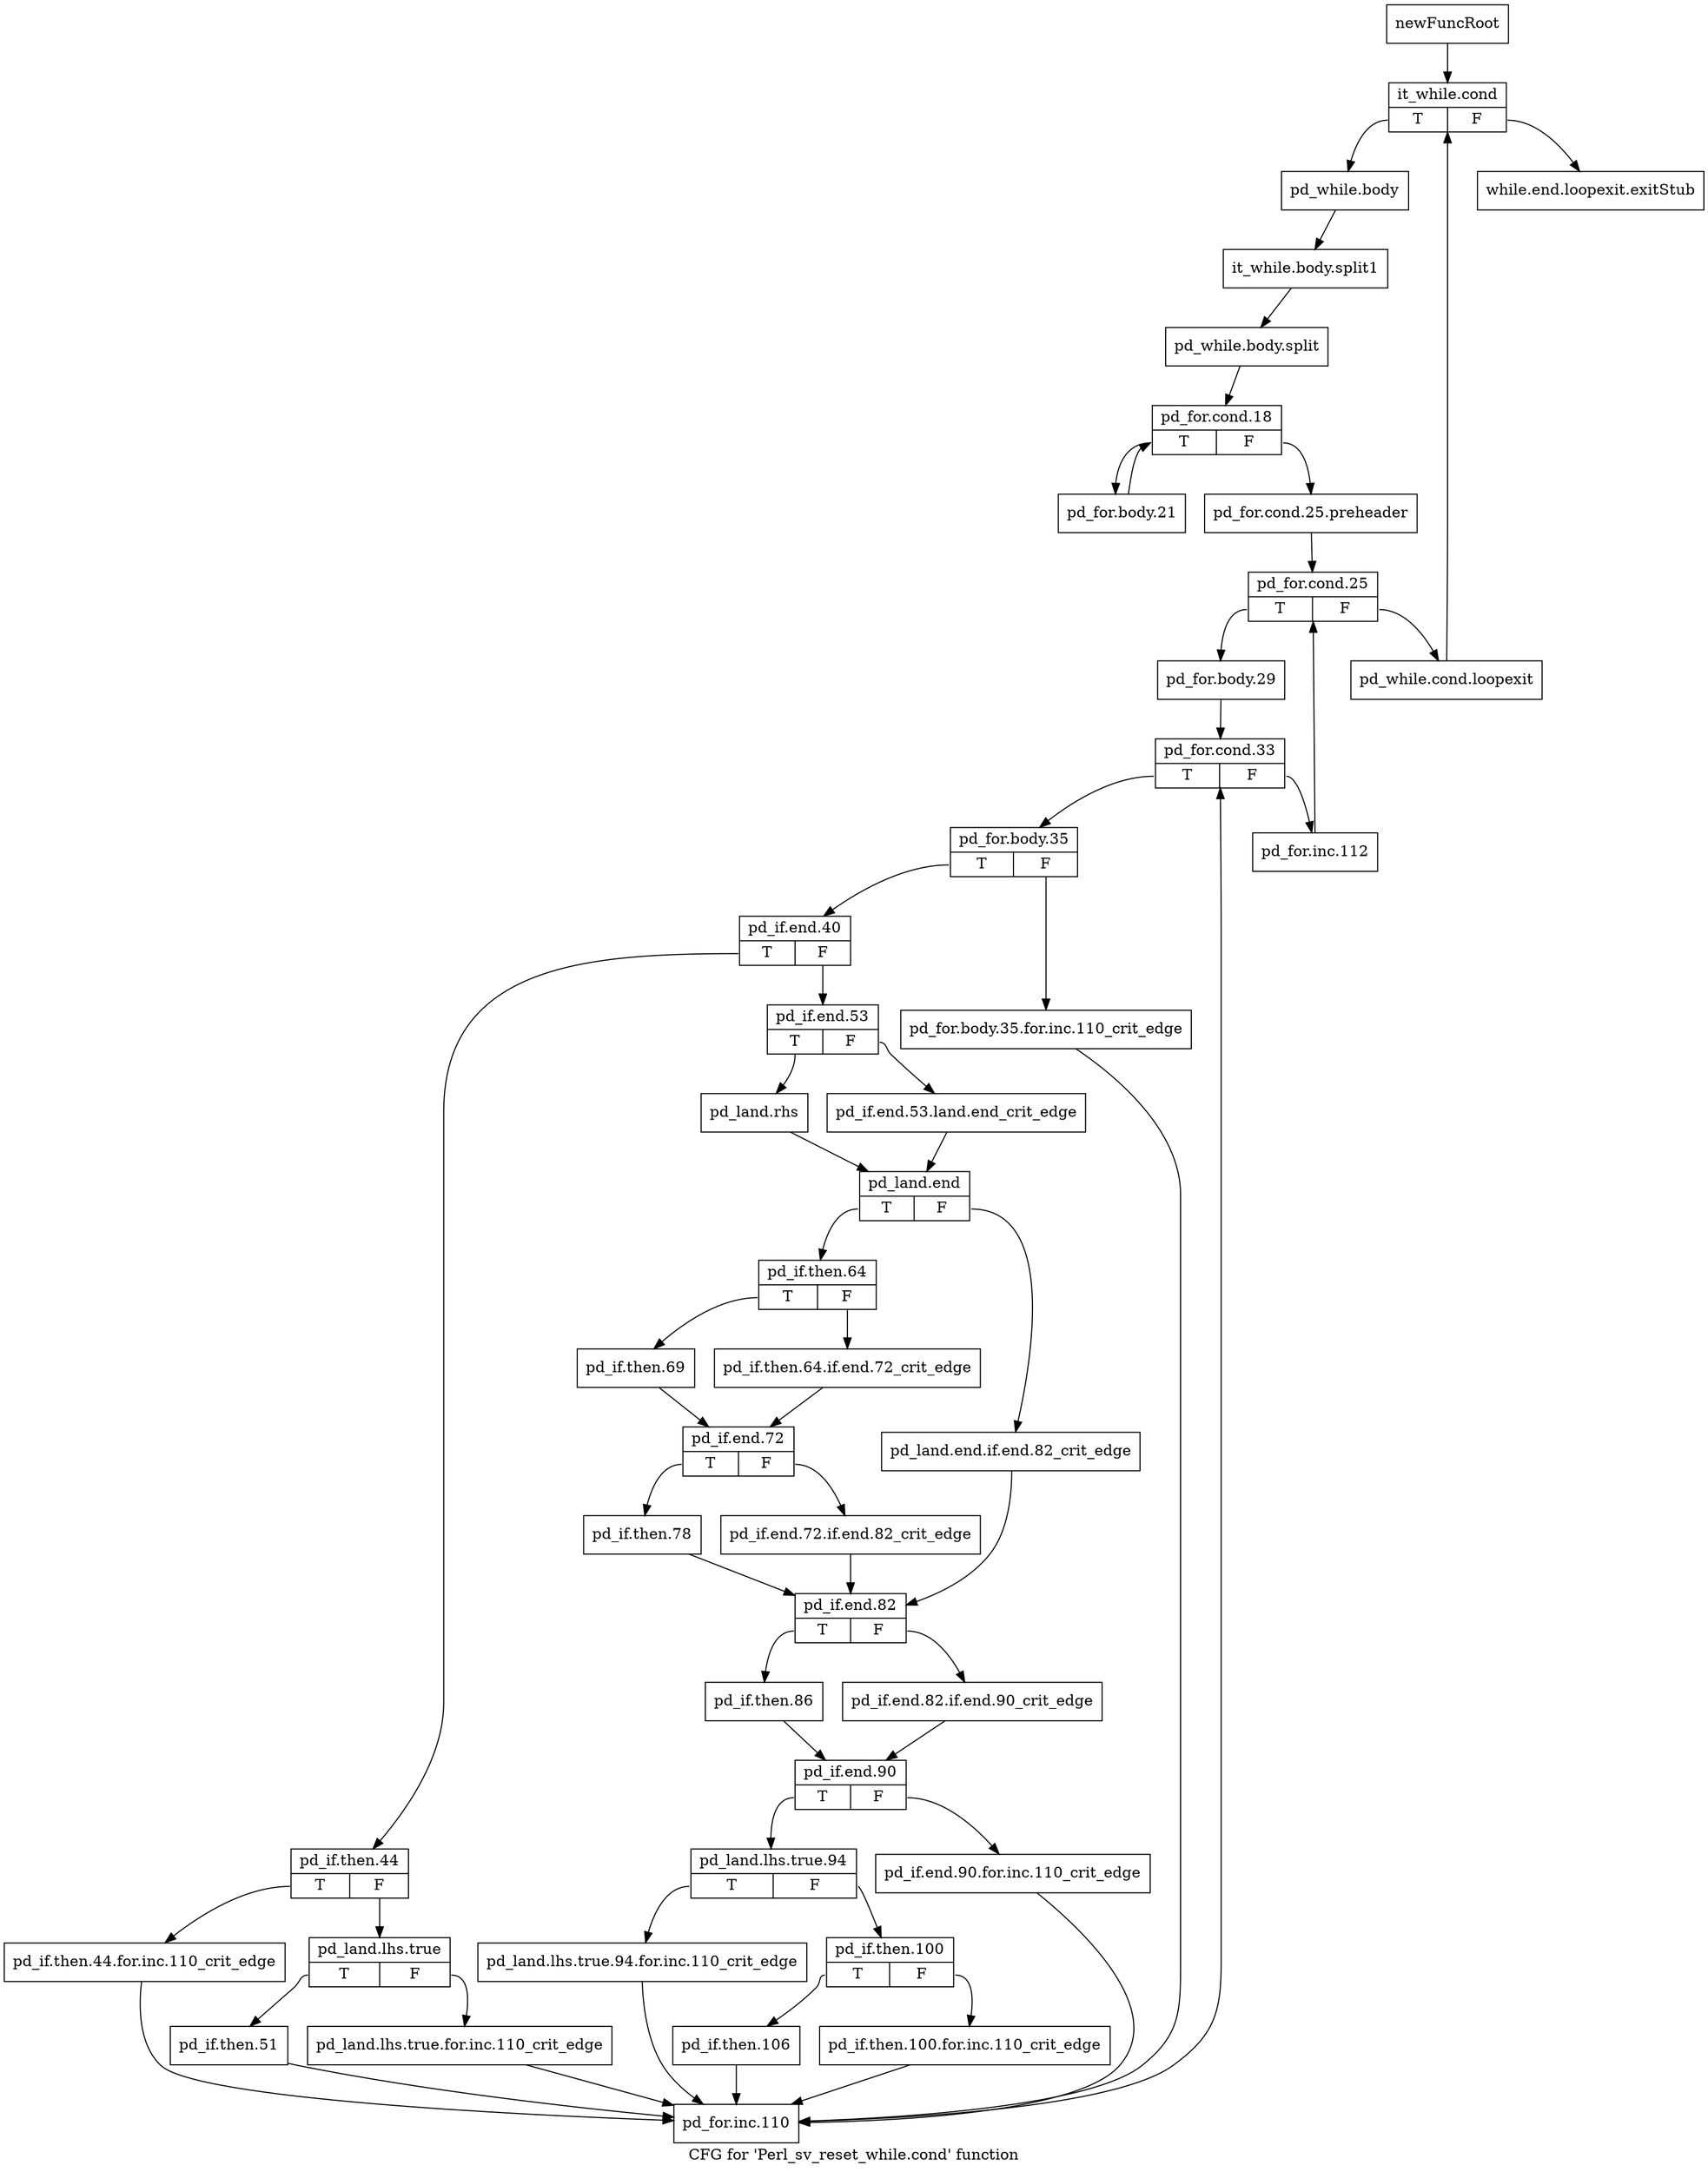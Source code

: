 digraph "CFG for 'Perl_sv_reset_while.cond' function" {
	label="CFG for 'Perl_sv_reset_while.cond' function";

	Node0x54ac7f0 [shape=record,label="{newFuncRoot}"];
	Node0x54ac7f0 -> Node0x54ac890;
	Node0x54ac840 [shape=record,label="{while.end.loopexit.exitStub}"];
	Node0x54ac890 [shape=record,label="{it_while.cond|{<s0>T|<s1>F}}"];
	Node0x54ac890:s0 -> Node0x54ac8e0;
	Node0x54ac890:s1 -> Node0x54ac840;
	Node0x54ac8e0 [shape=record,label="{pd_while.body}"];
	Node0x54ac8e0 -> Node0x6eb92d0;
	Node0x6eb92d0 [shape=record,label="{it_while.body.split1}"];
	Node0x6eb92d0 -> Node0x64e8e60;
	Node0x64e8e60 [shape=record,label="{pd_while.body.split}"];
	Node0x64e8e60 -> Node0x54ac930;
	Node0x54ac930 [shape=record,label="{pd_for.cond.18|{<s0>T|<s1>F}}"];
	Node0x54ac930:s0 -> Node0x54ad4c0;
	Node0x54ac930:s1 -> Node0x54ac980;
	Node0x54ac980 [shape=record,label="{pd_for.cond.25.preheader}"];
	Node0x54ac980 -> Node0x54ac9d0;
	Node0x54ac9d0 [shape=record,label="{pd_for.cond.25|{<s0>T|<s1>F}}"];
	Node0x54ac9d0:s0 -> Node0x54aca70;
	Node0x54ac9d0:s1 -> Node0x54aca20;
	Node0x54aca20 [shape=record,label="{pd_while.cond.loopexit}"];
	Node0x54aca20 -> Node0x54ac890;
	Node0x54aca70 [shape=record,label="{pd_for.body.29}"];
	Node0x54aca70 -> Node0x54acac0;
	Node0x54acac0 [shape=record,label="{pd_for.cond.33|{<s0>T|<s1>F}}"];
	Node0x54acac0:s0 -> Node0x54acb60;
	Node0x54acac0:s1 -> Node0x54acb10;
	Node0x54acb10 [shape=record,label="{pd_for.inc.112}"];
	Node0x54acb10 -> Node0x54ac9d0;
	Node0x54acb60 [shape=record,label="{pd_for.body.35|{<s0>T|<s1>F}}"];
	Node0x54acb60:s0 -> Node0x54acc00;
	Node0x54acb60:s1 -> Node0x54acbb0;
	Node0x54acbb0 [shape=record,label="{pd_for.body.35.for.inc.110_crit_edge}"];
	Node0x54acbb0 -> Node0x54ad470;
	Node0x54acc00 [shape=record,label="{pd_if.end.40|{<s0>T|<s1>F}}"];
	Node0x54acc00:s0 -> Node0x54ad2e0;
	Node0x54acc00:s1 -> Node0x54acc50;
	Node0x54acc50 [shape=record,label="{pd_if.end.53|{<s0>T|<s1>F}}"];
	Node0x54acc50:s0 -> Node0x54accf0;
	Node0x54acc50:s1 -> Node0x54acca0;
	Node0x54acca0 [shape=record,label="{pd_if.end.53.land.end_crit_edge}"];
	Node0x54acca0 -> Node0x54acd40;
	Node0x54accf0 [shape=record,label="{pd_land.rhs}"];
	Node0x54accf0 -> Node0x54acd40;
	Node0x54acd40 [shape=record,label="{pd_land.end|{<s0>T|<s1>F}}"];
	Node0x54acd40:s0 -> Node0x54acde0;
	Node0x54acd40:s1 -> Node0x54acd90;
	Node0x54acd90 [shape=record,label="{pd_land.end.if.end.82_crit_edge}"];
	Node0x54acd90 -> Node0x54acfc0;
	Node0x54acde0 [shape=record,label="{pd_if.then.64|{<s0>T|<s1>F}}"];
	Node0x54acde0:s0 -> Node0x54ace80;
	Node0x54acde0:s1 -> Node0x54ace30;
	Node0x54ace30 [shape=record,label="{pd_if.then.64.if.end.72_crit_edge}"];
	Node0x54ace30 -> Node0x54aced0;
	Node0x54ace80 [shape=record,label="{pd_if.then.69}"];
	Node0x54ace80 -> Node0x54aced0;
	Node0x54aced0 [shape=record,label="{pd_if.end.72|{<s0>T|<s1>F}}"];
	Node0x54aced0:s0 -> Node0x54acf70;
	Node0x54aced0:s1 -> Node0x54acf20;
	Node0x54acf20 [shape=record,label="{pd_if.end.72.if.end.82_crit_edge}"];
	Node0x54acf20 -> Node0x54acfc0;
	Node0x54acf70 [shape=record,label="{pd_if.then.78}"];
	Node0x54acf70 -> Node0x54acfc0;
	Node0x54acfc0 [shape=record,label="{pd_if.end.82|{<s0>T|<s1>F}}"];
	Node0x54acfc0:s0 -> Node0x54ad060;
	Node0x54acfc0:s1 -> Node0x54ad010;
	Node0x54ad010 [shape=record,label="{pd_if.end.82.if.end.90_crit_edge}"];
	Node0x54ad010 -> Node0x54ad0b0;
	Node0x54ad060 [shape=record,label="{pd_if.then.86}"];
	Node0x54ad060 -> Node0x54ad0b0;
	Node0x54ad0b0 [shape=record,label="{pd_if.end.90|{<s0>T|<s1>F}}"];
	Node0x54ad0b0:s0 -> Node0x54ad150;
	Node0x54ad0b0:s1 -> Node0x54ad100;
	Node0x54ad100 [shape=record,label="{pd_if.end.90.for.inc.110_crit_edge}"];
	Node0x54ad100 -> Node0x54ad470;
	Node0x54ad150 [shape=record,label="{pd_land.lhs.true.94|{<s0>T|<s1>F}}"];
	Node0x54ad150:s0 -> Node0x54ad290;
	Node0x54ad150:s1 -> Node0x54ad1a0;
	Node0x54ad1a0 [shape=record,label="{pd_if.then.100|{<s0>T|<s1>F}}"];
	Node0x54ad1a0:s0 -> Node0x54ad240;
	Node0x54ad1a0:s1 -> Node0x54ad1f0;
	Node0x54ad1f0 [shape=record,label="{pd_if.then.100.for.inc.110_crit_edge}"];
	Node0x54ad1f0 -> Node0x54ad470;
	Node0x54ad240 [shape=record,label="{pd_if.then.106}"];
	Node0x54ad240 -> Node0x54ad470;
	Node0x54ad290 [shape=record,label="{pd_land.lhs.true.94.for.inc.110_crit_edge}"];
	Node0x54ad290 -> Node0x54ad470;
	Node0x54ad2e0 [shape=record,label="{pd_if.then.44|{<s0>T|<s1>F}}"];
	Node0x54ad2e0:s0 -> Node0x54ad420;
	Node0x54ad2e0:s1 -> Node0x54ad330;
	Node0x54ad330 [shape=record,label="{pd_land.lhs.true|{<s0>T|<s1>F}}"];
	Node0x54ad330:s0 -> Node0x54ad3d0;
	Node0x54ad330:s1 -> Node0x54ad380;
	Node0x54ad380 [shape=record,label="{pd_land.lhs.true.for.inc.110_crit_edge}"];
	Node0x54ad380 -> Node0x54ad470;
	Node0x54ad3d0 [shape=record,label="{pd_if.then.51}"];
	Node0x54ad3d0 -> Node0x54ad470;
	Node0x54ad420 [shape=record,label="{pd_if.then.44.for.inc.110_crit_edge}"];
	Node0x54ad420 -> Node0x54ad470;
	Node0x54ad470 [shape=record,label="{pd_for.inc.110}"];
	Node0x54ad470 -> Node0x54acac0;
	Node0x54ad4c0 [shape=record,label="{pd_for.body.21}"];
	Node0x54ad4c0 -> Node0x54ac930;
}
